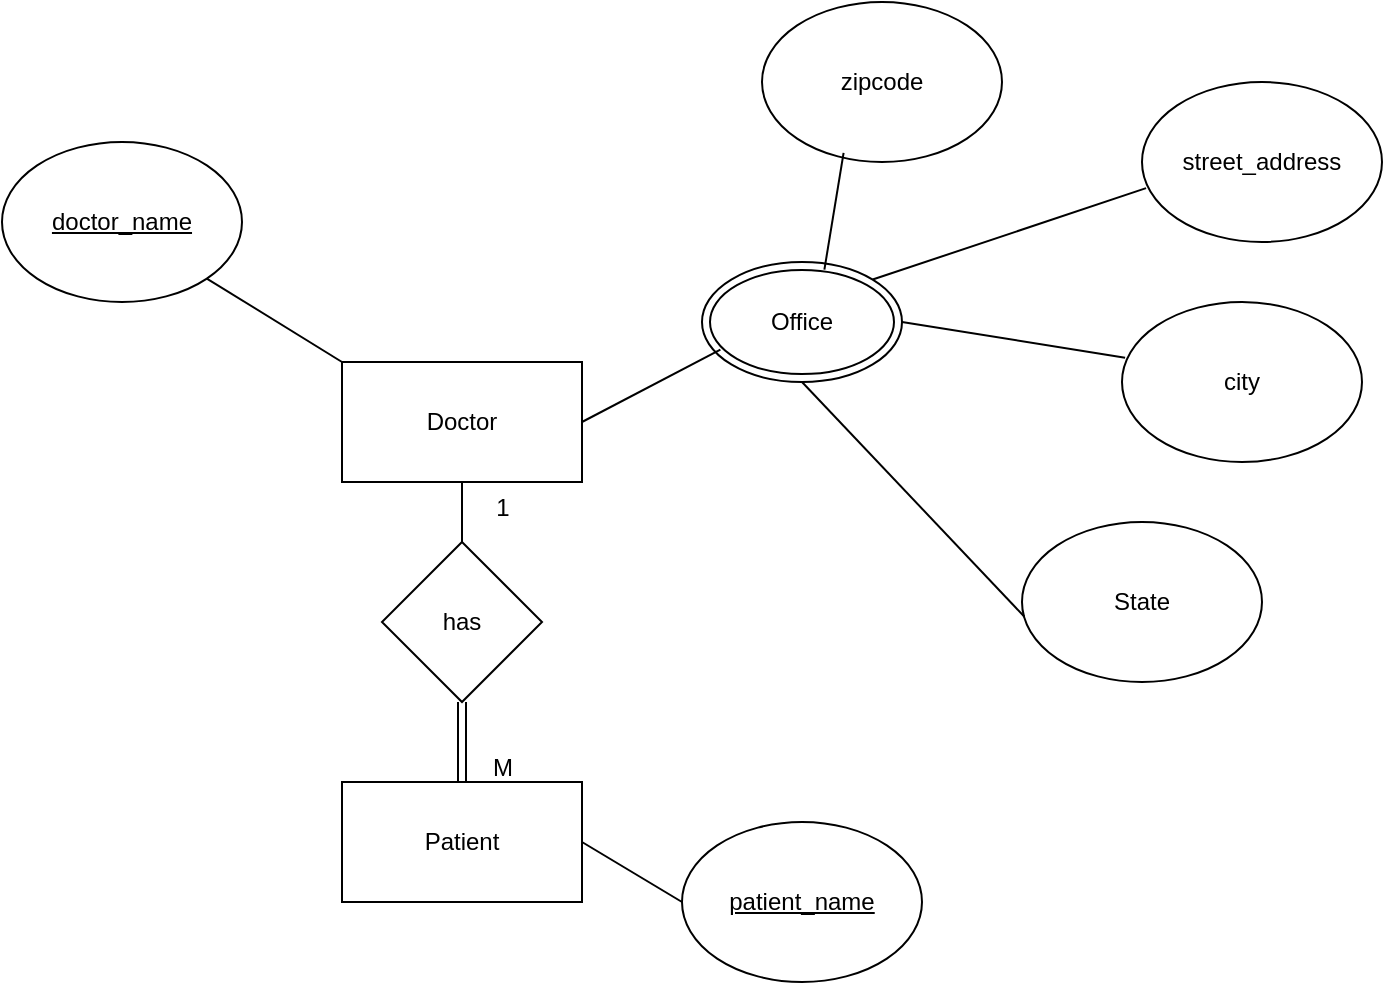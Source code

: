 <mxfile version="24.7.7">
  <diagram name="Page-1" id="_A53u-mANOiXUYGROxiH">
    <mxGraphModel dx="1050" dy="557" grid="1" gridSize="10" guides="1" tooltips="1" connect="1" arrows="1" fold="1" page="1" pageScale="1" pageWidth="827" pageHeight="1169" math="0" shadow="0">
      <root>
        <mxCell id="0" />
        <mxCell id="1" parent="0" />
        <mxCell id="G0ZPi3QixLPQY3zvAASq-1" value="Doctor" style="rounded=0;whiteSpace=wrap;html=1;" vertex="1" parent="1">
          <mxGeometry x="260" y="200" width="120" height="60" as="geometry" />
        </mxCell>
        <mxCell id="G0ZPi3QixLPQY3zvAASq-2" value="doctor_name" style="ellipse;whiteSpace=wrap;html=1;fontStyle=4" vertex="1" parent="1">
          <mxGeometry x="90" y="90" width="120" height="80" as="geometry" />
        </mxCell>
        <mxCell id="G0ZPi3QixLPQY3zvAASq-3" value="Office" style="ellipse;shape=doubleEllipse;whiteSpace=wrap;html=1;" vertex="1" parent="1">
          <mxGeometry x="440" y="150" width="100" height="60" as="geometry" />
        </mxCell>
        <mxCell id="G0ZPi3QixLPQY3zvAASq-4" value="street_address" style="ellipse;whiteSpace=wrap;html=1;" vertex="1" parent="1">
          <mxGeometry x="660" y="60" width="120" height="80" as="geometry" />
        </mxCell>
        <mxCell id="G0ZPi3QixLPQY3zvAASq-5" value="city" style="ellipse;whiteSpace=wrap;html=1;" vertex="1" parent="1">
          <mxGeometry x="650" y="170" width="120" height="80" as="geometry" />
        </mxCell>
        <mxCell id="G0ZPi3QixLPQY3zvAASq-6" value="State" style="ellipse;whiteSpace=wrap;html=1;" vertex="1" parent="1">
          <mxGeometry x="600" y="280" width="120" height="80" as="geometry" />
        </mxCell>
        <mxCell id="G0ZPi3QixLPQY3zvAASq-7" value="zipcode" style="ellipse;whiteSpace=wrap;html=1;" vertex="1" parent="1">
          <mxGeometry x="470" y="20" width="120" height="80" as="geometry" />
        </mxCell>
        <mxCell id="G0ZPi3QixLPQY3zvAASq-9" value="Patient" style="rounded=0;whiteSpace=wrap;html=1;" vertex="1" parent="1">
          <mxGeometry x="260" y="410" width="120" height="60" as="geometry" />
        </mxCell>
        <mxCell id="G0ZPi3QixLPQY3zvAASq-10" value="has" style="rhombus;whiteSpace=wrap;html=1;" vertex="1" parent="1">
          <mxGeometry x="280" y="290" width="80" height="80" as="geometry" />
        </mxCell>
        <mxCell id="G0ZPi3QixLPQY3zvAASq-11" value="patient_name" style="ellipse;whiteSpace=wrap;html=1;fontStyle=4" vertex="1" parent="1">
          <mxGeometry x="430" y="430" width="120" height="80" as="geometry" />
        </mxCell>
        <mxCell id="G0ZPi3QixLPQY3zvAASq-12" value="" style="endArrow=none;html=1;rounded=0;entryX=1;entryY=0.5;entryDx=0;entryDy=0;exitX=0.013;exitY=0.348;exitDx=0;exitDy=0;exitPerimeter=0;" edge="1" parent="1" source="G0ZPi3QixLPQY3zvAASq-5" target="G0ZPi3QixLPQY3zvAASq-3">
          <mxGeometry width="50" height="50" relative="1" as="geometry">
            <mxPoint x="390" y="320" as="sourcePoint" />
            <mxPoint x="440" y="270" as="targetPoint" />
          </mxGeometry>
        </mxCell>
        <mxCell id="G0ZPi3QixLPQY3zvAASq-13" value="" style="endArrow=none;html=1;rounded=0;entryX=0.5;entryY=1;entryDx=0;entryDy=0;exitX=0.01;exitY=0.592;exitDx=0;exitDy=0;exitPerimeter=0;" edge="1" parent="1" source="G0ZPi3QixLPQY3zvAASq-6" target="G0ZPi3QixLPQY3zvAASq-3">
          <mxGeometry width="50" height="50" relative="1" as="geometry">
            <mxPoint x="390" y="320" as="sourcePoint" />
            <mxPoint x="440" y="270" as="targetPoint" />
          </mxGeometry>
        </mxCell>
        <mxCell id="G0ZPi3QixLPQY3zvAASq-14" value="" style="endArrow=none;html=1;rounded=0;entryX=1;entryY=0;entryDx=0;entryDy=0;exitX=0.017;exitY=0.663;exitDx=0;exitDy=0;exitPerimeter=0;" edge="1" parent="1" source="G0ZPi3QixLPQY3zvAASq-4" target="G0ZPi3QixLPQY3zvAASq-3">
          <mxGeometry width="50" height="50" relative="1" as="geometry">
            <mxPoint x="390" y="320" as="sourcePoint" />
            <mxPoint x="440" y="270" as="targetPoint" />
          </mxGeometry>
        </mxCell>
        <mxCell id="G0ZPi3QixLPQY3zvAASq-15" value="" style="endArrow=none;html=1;rounded=0;entryX=0.612;entryY=0.063;entryDx=0;entryDy=0;entryPerimeter=0;exitX=0.34;exitY=0.943;exitDx=0;exitDy=0;exitPerimeter=0;" edge="1" parent="1" source="G0ZPi3QixLPQY3zvAASq-7" target="G0ZPi3QixLPQY3zvAASq-3">
          <mxGeometry width="50" height="50" relative="1" as="geometry">
            <mxPoint x="390" y="320" as="sourcePoint" />
            <mxPoint x="440" y="270" as="targetPoint" />
          </mxGeometry>
        </mxCell>
        <mxCell id="G0ZPi3QixLPQY3zvAASq-16" value="" style="endArrow=none;html=1;rounded=0;entryX=0.092;entryY=0.73;entryDx=0;entryDy=0;entryPerimeter=0;exitX=1;exitY=0.5;exitDx=0;exitDy=0;" edge="1" parent="1" source="G0ZPi3QixLPQY3zvAASq-1" target="G0ZPi3QixLPQY3zvAASq-3">
          <mxGeometry width="50" height="50" relative="1" as="geometry">
            <mxPoint x="390" y="320" as="sourcePoint" />
            <mxPoint x="440" y="270" as="targetPoint" />
          </mxGeometry>
        </mxCell>
        <mxCell id="G0ZPi3QixLPQY3zvAASq-19" value="" style="endArrow=none;html=1;rounded=0;exitX=0;exitY=0;exitDx=0;exitDy=0;entryX=1;entryY=1;entryDx=0;entryDy=0;" edge="1" parent="1" source="G0ZPi3QixLPQY3zvAASq-1" target="G0ZPi3QixLPQY3zvAASq-2">
          <mxGeometry width="50" height="50" relative="1" as="geometry">
            <mxPoint x="390" y="320" as="sourcePoint" />
            <mxPoint x="440" y="270" as="targetPoint" />
          </mxGeometry>
        </mxCell>
        <mxCell id="G0ZPi3QixLPQY3zvAASq-20" value="" style="endArrow=none;html=1;rounded=0;exitX=0.5;exitY=1;exitDx=0;exitDy=0;entryX=0.5;entryY=0;entryDx=0;entryDy=0;" edge="1" parent="1" source="G0ZPi3QixLPQY3zvAASq-1" target="G0ZPi3QixLPQY3zvAASq-10">
          <mxGeometry width="50" height="50" relative="1" as="geometry">
            <mxPoint x="390" y="320" as="sourcePoint" />
            <mxPoint x="440" y="270" as="targetPoint" />
          </mxGeometry>
        </mxCell>
        <mxCell id="G0ZPi3QixLPQY3zvAASq-23" value="" style="shape=link;html=1;rounded=0;exitX=0.5;exitY=1;exitDx=0;exitDy=0;entryX=0.5;entryY=0;entryDx=0;entryDy=0;" edge="1" parent="1" source="G0ZPi3QixLPQY3zvAASq-10" target="G0ZPi3QixLPQY3zvAASq-9">
          <mxGeometry width="100" relative="1" as="geometry">
            <mxPoint x="360" y="290" as="sourcePoint" />
            <mxPoint x="460" y="290" as="targetPoint" />
          </mxGeometry>
        </mxCell>
        <mxCell id="G0ZPi3QixLPQY3zvAASq-24" value="" style="endArrow=none;html=1;rounded=0;exitX=1;exitY=0.5;exitDx=0;exitDy=0;entryX=0;entryY=0.5;entryDx=0;entryDy=0;" edge="1" parent="1" source="G0ZPi3QixLPQY3zvAASq-9" target="G0ZPi3QixLPQY3zvAASq-11">
          <mxGeometry width="50" height="50" relative="1" as="geometry">
            <mxPoint x="390" y="320" as="sourcePoint" />
            <mxPoint x="440" y="270" as="targetPoint" />
          </mxGeometry>
        </mxCell>
        <mxCell id="G0ZPi3QixLPQY3zvAASq-25" value="M" style="text;html=1;align=center;verticalAlign=middle;resizable=0;points=[];autosize=1;strokeColor=none;fillColor=none;" vertex="1" parent="1">
          <mxGeometry x="325" y="388" width="30" height="30" as="geometry" />
        </mxCell>
        <mxCell id="G0ZPi3QixLPQY3zvAASq-26" value="1" style="text;html=1;align=center;verticalAlign=middle;resizable=0;points=[];autosize=1;strokeColor=none;fillColor=none;" vertex="1" parent="1">
          <mxGeometry x="325" y="258" width="30" height="30" as="geometry" />
        </mxCell>
      </root>
    </mxGraphModel>
  </diagram>
</mxfile>
